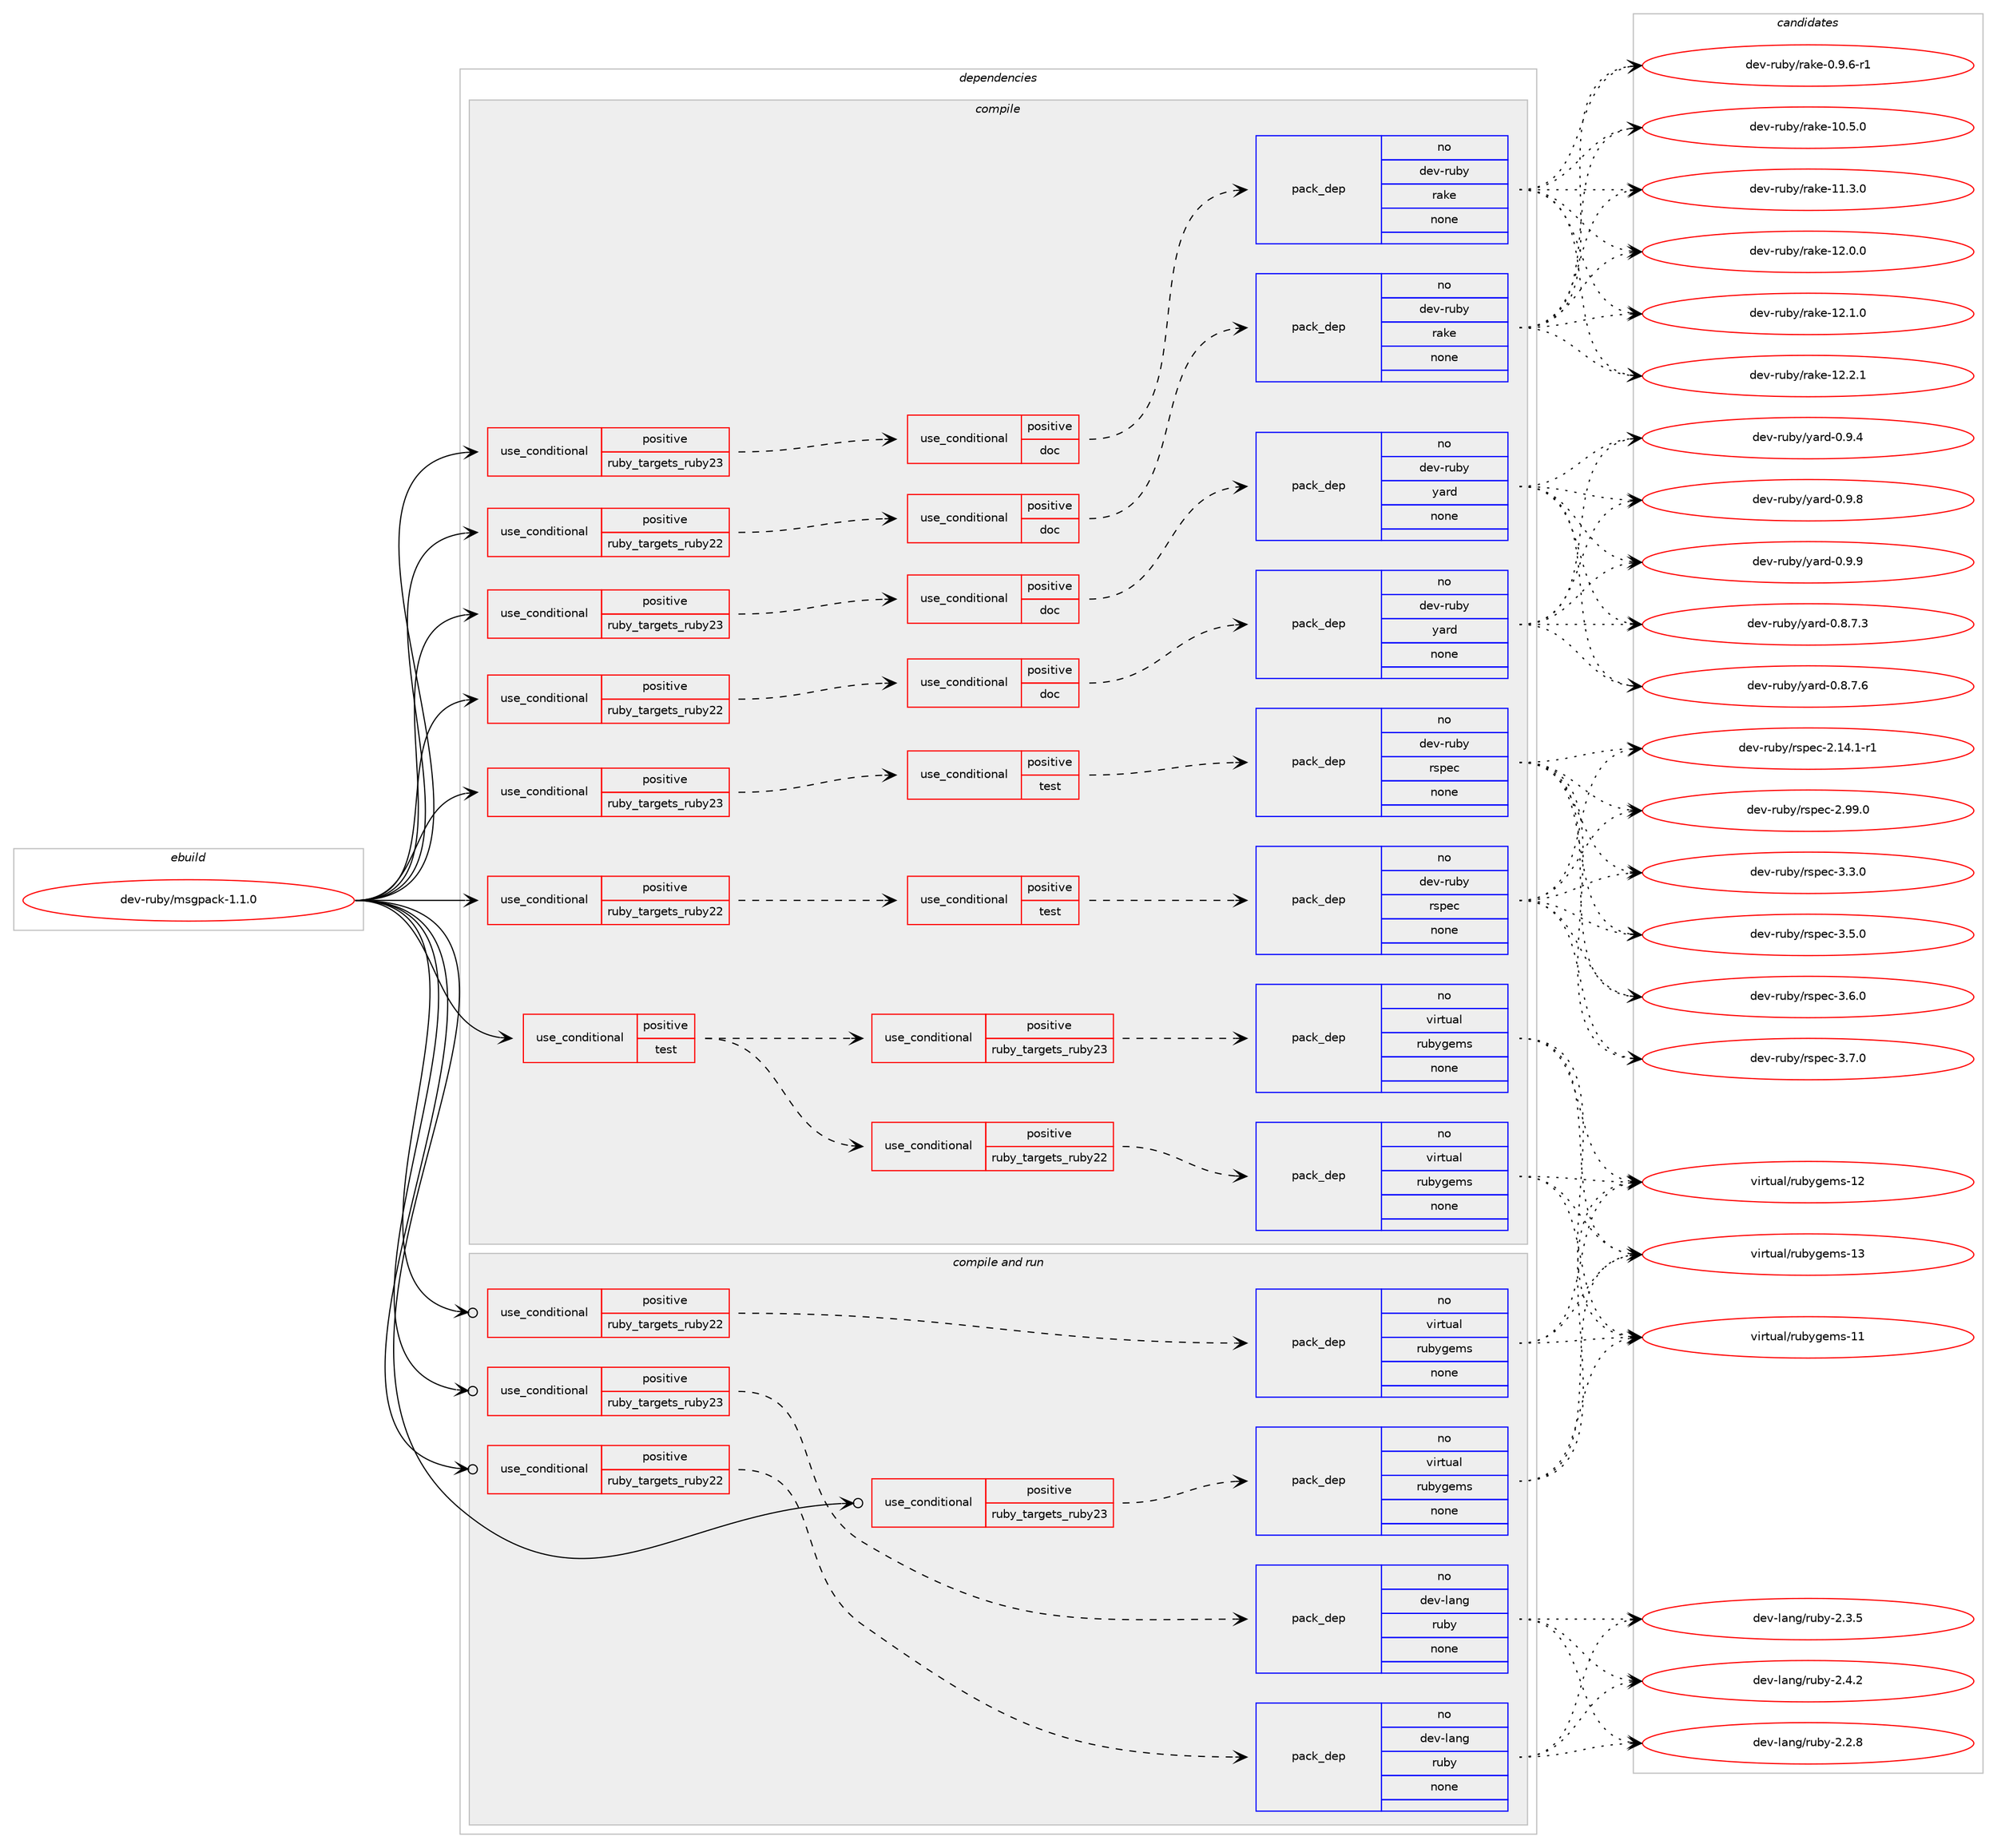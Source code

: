 digraph prolog {

# *************
# Graph options
# *************

newrank=true;
concentrate=true;
compound=true;
graph [rankdir=LR,fontname=Helvetica,fontsize=10,ranksep=1.5];#, ranksep=2.5, nodesep=0.2];
edge  [arrowhead=vee];
node  [fontname=Helvetica,fontsize=10];

# **********
# The ebuild
# **********

subgraph cluster_leftcol {
color=gray;
rank=same;
label=<<i>ebuild</i>>;
id [label="dev-ruby/msgpack-1.1.0", color=red, width=4, href="../dev-ruby/msgpack-1.1.0.svg"];
}

# ****************
# The dependencies
# ****************

subgraph cluster_midcol {
color=gray;
label=<<i>dependencies</i>>;
subgraph cluster_compile {
fillcolor="#eeeeee";
style=filled;
label=<<i>compile</i>>;
subgraph cond62457 {
dependency249025 [label=<<TABLE BORDER="0" CELLBORDER="1" CELLSPACING="0" CELLPADDING="4"><TR><TD ROWSPAN="3" CELLPADDING="10">use_conditional</TD></TR><TR><TD>positive</TD></TR><TR><TD>ruby_targets_ruby22</TD></TR></TABLE>>, shape=none, color=red];
subgraph cond62458 {
dependency249026 [label=<<TABLE BORDER="0" CELLBORDER="1" CELLSPACING="0" CELLPADDING="4"><TR><TD ROWSPAN="3" CELLPADDING="10">use_conditional</TD></TR><TR><TD>positive</TD></TR><TR><TD>doc</TD></TR></TABLE>>, shape=none, color=red];
subgraph pack182477 {
dependency249027 [label=<<TABLE BORDER="0" CELLBORDER="1" CELLSPACING="0" CELLPADDING="4" WIDTH="220"><TR><TD ROWSPAN="6" CELLPADDING="30">pack_dep</TD></TR><TR><TD WIDTH="110">no</TD></TR><TR><TD>dev-ruby</TD></TR><TR><TD>rake</TD></TR><TR><TD>none</TD></TR><TR><TD></TD></TR></TABLE>>, shape=none, color=blue];
}
dependency249026:e -> dependency249027:w [weight=20,style="dashed",arrowhead="vee"];
}
dependency249025:e -> dependency249026:w [weight=20,style="dashed",arrowhead="vee"];
}
id:e -> dependency249025:w [weight=20,style="solid",arrowhead="vee"];
subgraph cond62459 {
dependency249028 [label=<<TABLE BORDER="0" CELLBORDER="1" CELLSPACING="0" CELLPADDING="4"><TR><TD ROWSPAN="3" CELLPADDING="10">use_conditional</TD></TR><TR><TD>positive</TD></TR><TR><TD>ruby_targets_ruby22</TD></TR></TABLE>>, shape=none, color=red];
subgraph cond62460 {
dependency249029 [label=<<TABLE BORDER="0" CELLBORDER="1" CELLSPACING="0" CELLPADDING="4"><TR><TD ROWSPAN="3" CELLPADDING="10">use_conditional</TD></TR><TR><TD>positive</TD></TR><TR><TD>doc</TD></TR></TABLE>>, shape=none, color=red];
subgraph pack182478 {
dependency249030 [label=<<TABLE BORDER="0" CELLBORDER="1" CELLSPACING="0" CELLPADDING="4" WIDTH="220"><TR><TD ROWSPAN="6" CELLPADDING="30">pack_dep</TD></TR><TR><TD WIDTH="110">no</TD></TR><TR><TD>dev-ruby</TD></TR><TR><TD>yard</TD></TR><TR><TD>none</TD></TR><TR><TD></TD></TR></TABLE>>, shape=none, color=blue];
}
dependency249029:e -> dependency249030:w [weight=20,style="dashed",arrowhead="vee"];
}
dependency249028:e -> dependency249029:w [weight=20,style="dashed",arrowhead="vee"];
}
id:e -> dependency249028:w [weight=20,style="solid",arrowhead="vee"];
subgraph cond62461 {
dependency249031 [label=<<TABLE BORDER="0" CELLBORDER="1" CELLSPACING="0" CELLPADDING="4"><TR><TD ROWSPAN="3" CELLPADDING="10">use_conditional</TD></TR><TR><TD>positive</TD></TR><TR><TD>ruby_targets_ruby22</TD></TR></TABLE>>, shape=none, color=red];
subgraph cond62462 {
dependency249032 [label=<<TABLE BORDER="0" CELLBORDER="1" CELLSPACING="0" CELLPADDING="4"><TR><TD ROWSPAN="3" CELLPADDING="10">use_conditional</TD></TR><TR><TD>positive</TD></TR><TR><TD>test</TD></TR></TABLE>>, shape=none, color=red];
subgraph pack182479 {
dependency249033 [label=<<TABLE BORDER="0" CELLBORDER="1" CELLSPACING="0" CELLPADDING="4" WIDTH="220"><TR><TD ROWSPAN="6" CELLPADDING="30">pack_dep</TD></TR><TR><TD WIDTH="110">no</TD></TR><TR><TD>dev-ruby</TD></TR><TR><TD>rspec</TD></TR><TR><TD>none</TD></TR><TR><TD></TD></TR></TABLE>>, shape=none, color=blue];
}
dependency249032:e -> dependency249033:w [weight=20,style="dashed",arrowhead="vee"];
}
dependency249031:e -> dependency249032:w [weight=20,style="dashed",arrowhead="vee"];
}
id:e -> dependency249031:w [weight=20,style="solid",arrowhead="vee"];
subgraph cond62463 {
dependency249034 [label=<<TABLE BORDER="0" CELLBORDER="1" CELLSPACING="0" CELLPADDING="4"><TR><TD ROWSPAN="3" CELLPADDING="10">use_conditional</TD></TR><TR><TD>positive</TD></TR><TR><TD>ruby_targets_ruby23</TD></TR></TABLE>>, shape=none, color=red];
subgraph cond62464 {
dependency249035 [label=<<TABLE BORDER="0" CELLBORDER="1" CELLSPACING="0" CELLPADDING="4"><TR><TD ROWSPAN="3" CELLPADDING="10">use_conditional</TD></TR><TR><TD>positive</TD></TR><TR><TD>doc</TD></TR></TABLE>>, shape=none, color=red];
subgraph pack182480 {
dependency249036 [label=<<TABLE BORDER="0" CELLBORDER="1" CELLSPACING="0" CELLPADDING="4" WIDTH="220"><TR><TD ROWSPAN="6" CELLPADDING="30">pack_dep</TD></TR><TR><TD WIDTH="110">no</TD></TR><TR><TD>dev-ruby</TD></TR><TR><TD>rake</TD></TR><TR><TD>none</TD></TR><TR><TD></TD></TR></TABLE>>, shape=none, color=blue];
}
dependency249035:e -> dependency249036:w [weight=20,style="dashed",arrowhead="vee"];
}
dependency249034:e -> dependency249035:w [weight=20,style="dashed",arrowhead="vee"];
}
id:e -> dependency249034:w [weight=20,style="solid",arrowhead="vee"];
subgraph cond62465 {
dependency249037 [label=<<TABLE BORDER="0" CELLBORDER="1" CELLSPACING="0" CELLPADDING="4"><TR><TD ROWSPAN="3" CELLPADDING="10">use_conditional</TD></TR><TR><TD>positive</TD></TR><TR><TD>ruby_targets_ruby23</TD></TR></TABLE>>, shape=none, color=red];
subgraph cond62466 {
dependency249038 [label=<<TABLE BORDER="0" CELLBORDER="1" CELLSPACING="0" CELLPADDING="4"><TR><TD ROWSPAN="3" CELLPADDING="10">use_conditional</TD></TR><TR><TD>positive</TD></TR><TR><TD>doc</TD></TR></TABLE>>, shape=none, color=red];
subgraph pack182481 {
dependency249039 [label=<<TABLE BORDER="0" CELLBORDER="1" CELLSPACING="0" CELLPADDING="4" WIDTH="220"><TR><TD ROWSPAN="6" CELLPADDING="30">pack_dep</TD></TR><TR><TD WIDTH="110">no</TD></TR><TR><TD>dev-ruby</TD></TR><TR><TD>yard</TD></TR><TR><TD>none</TD></TR><TR><TD></TD></TR></TABLE>>, shape=none, color=blue];
}
dependency249038:e -> dependency249039:w [weight=20,style="dashed",arrowhead="vee"];
}
dependency249037:e -> dependency249038:w [weight=20,style="dashed",arrowhead="vee"];
}
id:e -> dependency249037:w [weight=20,style="solid",arrowhead="vee"];
subgraph cond62467 {
dependency249040 [label=<<TABLE BORDER="0" CELLBORDER="1" CELLSPACING="0" CELLPADDING="4"><TR><TD ROWSPAN="3" CELLPADDING="10">use_conditional</TD></TR><TR><TD>positive</TD></TR><TR><TD>ruby_targets_ruby23</TD></TR></TABLE>>, shape=none, color=red];
subgraph cond62468 {
dependency249041 [label=<<TABLE BORDER="0" CELLBORDER="1" CELLSPACING="0" CELLPADDING="4"><TR><TD ROWSPAN="3" CELLPADDING="10">use_conditional</TD></TR><TR><TD>positive</TD></TR><TR><TD>test</TD></TR></TABLE>>, shape=none, color=red];
subgraph pack182482 {
dependency249042 [label=<<TABLE BORDER="0" CELLBORDER="1" CELLSPACING="0" CELLPADDING="4" WIDTH="220"><TR><TD ROWSPAN="6" CELLPADDING="30">pack_dep</TD></TR><TR><TD WIDTH="110">no</TD></TR><TR><TD>dev-ruby</TD></TR><TR><TD>rspec</TD></TR><TR><TD>none</TD></TR><TR><TD></TD></TR></TABLE>>, shape=none, color=blue];
}
dependency249041:e -> dependency249042:w [weight=20,style="dashed",arrowhead="vee"];
}
dependency249040:e -> dependency249041:w [weight=20,style="dashed",arrowhead="vee"];
}
id:e -> dependency249040:w [weight=20,style="solid",arrowhead="vee"];
subgraph cond62469 {
dependency249043 [label=<<TABLE BORDER="0" CELLBORDER="1" CELLSPACING="0" CELLPADDING="4"><TR><TD ROWSPAN="3" CELLPADDING="10">use_conditional</TD></TR><TR><TD>positive</TD></TR><TR><TD>test</TD></TR></TABLE>>, shape=none, color=red];
subgraph cond62470 {
dependency249044 [label=<<TABLE BORDER="0" CELLBORDER="1" CELLSPACING="0" CELLPADDING="4"><TR><TD ROWSPAN="3" CELLPADDING="10">use_conditional</TD></TR><TR><TD>positive</TD></TR><TR><TD>ruby_targets_ruby22</TD></TR></TABLE>>, shape=none, color=red];
subgraph pack182483 {
dependency249045 [label=<<TABLE BORDER="0" CELLBORDER="1" CELLSPACING="0" CELLPADDING="4" WIDTH="220"><TR><TD ROWSPAN="6" CELLPADDING="30">pack_dep</TD></TR><TR><TD WIDTH="110">no</TD></TR><TR><TD>virtual</TD></TR><TR><TD>rubygems</TD></TR><TR><TD>none</TD></TR><TR><TD></TD></TR></TABLE>>, shape=none, color=blue];
}
dependency249044:e -> dependency249045:w [weight=20,style="dashed",arrowhead="vee"];
}
dependency249043:e -> dependency249044:w [weight=20,style="dashed",arrowhead="vee"];
subgraph cond62471 {
dependency249046 [label=<<TABLE BORDER="0" CELLBORDER="1" CELLSPACING="0" CELLPADDING="4"><TR><TD ROWSPAN="3" CELLPADDING="10">use_conditional</TD></TR><TR><TD>positive</TD></TR><TR><TD>ruby_targets_ruby23</TD></TR></TABLE>>, shape=none, color=red];
subgraph pack182484 {
dependency249047 [label=<<TABLE BORDER="0" CELLBORDER="1" CELLSPACING="0" CELLPADDING="4" WIDTH="220"><TR><TD ROWSPAN="6" CELLPADDING="30">pack_dep</TD></TR><TR><TD WIDTH="110">no</TD></TR><TR><TD>virtual</TD></TR><TR><TD>rubygems</TD></TR><TR><TD>none</TD></TR><TR><TD></TD></TR></TABLE>>, shape=none, color=blue];
}
dependency249046:e -> dependency249047:w [weight=20,style="dashed",arrowhead="vee"];
}
dependency249043:e -> dependency249046:w [weight=20,style="dashed",arrowhead="vee"];
}
id:e -> dependency249043:w [weight=20,style="solid",arrowhead="vee"];
}
subgraph cluster_compileandrun {
fillcolor="#eeeeee";
style=filled;
label=<<i>compile and run</i>>;
subgraph cond62472 {
dependency249048 [label=<<TABLE BORDER="0" CELLBORDER="1" CELLSPACING="0" CELLPADDING="4"><TR><TD ROWSPAN="3" CELLPADDING="10">use_conditional</TD></TR><TR><TD>positive</TD></TR><TR><TD>ruby_targets_ruby22</TD></TR></TABLE>>, shape=none, color=red];
subgraph pack182485 {
dependency249049 [label=<<TABLE BORDER="0" CELLBORDER="1" CELLSPACING="0" CELLPADDING="4" WIDTH="220"><TR><TD ROWSPAN="6" CELLPADDING="30">pack_dep</TD></TR><TR><TD WIDTH="110">no</TD></TR><TR><TD>dev-lang</TD></TR><TR><TD>ruby</TD></TR><TR><TD>none</TD></TR><TR><TD></TD></TR></TABLE>>, shape=none, color=blue];
}
dependency249048:e -> dependency249049:w [weight=20,style="dashed",arrowhead="vee"];
}
id:e -> dependency249048:w [weight=20,style="solid",arrowhead="odotvee"];
subgraph cond62473 {
dependency249050 [label=<<TABLE BORDER="0" CELLBORDER="1" CELLSPACING="0" CELLPADDING="4"><TR><TD ROWSPAN="3" CELLPADDING="10">use_conditional</TD></TR><TR><TD>positive</TD></TR><TR><TD>ruby_targets_ruby22</TD></TR></TABLE>>, shape=none, color=red];
subgraph pack182486 {
dependency249051 [label=<<TABLE BORDER="0" CELLBORDER="1" CELLSPACING="0" CELLPADDING="4" WIDTH="220"><TR><TD ROWSPAN="6" CELLPADDING="30">pack_dep</TD></TR><TR><TD WIDTH="110">no</TD></TR><TR><TD>virtual</TD></TR><TR><TD>rubygems</TD></TR><TR><TD>none</TD></TR><TR><TD></TD></TR></TABLE>>, shape=none, color=blue];
}
dependency249050:e -> dependency249051:w [weight=20,style="dashed",arrowhead="vee"];
}
id:e -> dependency249050:w [weight=20,style="solid",arrowhead="odotvee"];
subgraph cond62474 {
dependency249052 [label=<<TABLE BORDER="0" CELLBORDER="1" CELLSPACING="0" CELLPADDING="4"><TR><TD ROWSPAN="3" CELLPADDING="10">use_conditional</TD></TR><TR><TD>positive</TD></TR><TR><TD>ruby_targets_ruby23</TD></TR></TABLE>>, shape=none, color=red];
subgraph pack182487 {
dependency249053 [label=<<TABLE BORDER="0" CELLBORDER="1" CELLSPACING="0" CELLPADDING="4" WIDTH="220"><TR><TD ROWSPAN="6" CELLPADDING="30">pack_dep</TD></TR><TR><TD WIDTH="110">no</TD></TR><TR><TD>dev-lang</TD></TR><TR><TD>ruby</TD></TR><TR><TD>none</TD></TR><TR><TD></TD></TR></TABLE>>, shape=none, color=blue];
}
dependency249052:e -> dependency249053:w [weight=20,style="dashed",arrowhead="vee"];
}
id:e -> dependency249052:w [weight=20,style="solid",arrowhead="odotvee"];
subgraph cond62475 {
dependency249054 [label=<<TABLE BORDER="0" CELLBORDER="1" CELLSPACING="0" CELLPADDING="4"><TR><TD ROWSPAN="3" CELLPADDING="10">use_conditional</TD></TR><TR><TD>positive</TD></TR><TR><TD>ruby_targets_ruby23</TD></TR></TABLE>>, shape=none, color=red];
subgraph pack182488 {
dependency249055 [label=<<TABLE BORDER="0" CELLBORDER="1" CELLSPACING="0" CELLPADDING="4" WIDTH="220"><TR><TD ROWSPAN="6" CELLPADDING="30">pack_dep</TD></TR><TR><TD WIDTH="110">no</TD></TR><TR><TD>virtual</TD></TR><TR><TD>rubygems</TD></TR><TR><TD>none</TD></TR><TR><TD></TD></TR></TABLE>>, shape=none, color=blue];
}
dependency249054:e -> dependency249055:w [weight=20,style="dashed",arrowhead="vee"];
}
id:e -> dependency249054:w [weight=20,style="solid",arrowhead="odotvee"];
}
subgraph cluster_run {
fillcolor="#eeeeee";
style=filled;
label=<<i>run</i>>;
}
}

# **************
# The candidates
# **************

subgraph cluster_choices {
rank=same;
color=gray;
label=<<i>candidates</i>>;

subgraph choice182477 {
color=black;
nodesep=1;
choice100101118451141179812147114971071014548465746544511449 [label="dev-ruby/rake-0.9.6-r1", color=red, width=4,href="../dev-ruby/rake-0.9.6-r1.svg"];
choice1001011184511411798121471149710710145494846534648 [label="dev-ruby/rake-10.5.0", color=red, width=4,href="../dev-ruby/rake-10.5.0.svg"];
choice1001011184511411798121471149710710145494946514648 [label="dev-ruby/rake-11.3.0", color=red, width=4,href="../dev-ruby/rake-11.3.0.svg"];
choice1001011184511411798121471149710710145495046484648 [label="dev-ruby/rake-12.0.0", color=red, width=4,href="../dev-ruby/rake-12.0.0.svg"];
choice1001011184511411798121471149710710145495046494648 [label="dev-ruby/rake-12.1.0", color=red, width=4,href="../dev-ruby/rake-12.1.0.svg"];
choice1001011184511411798121471149710710145495046504649 [label="dev-ruby/rake-12.2.1", color=red, width=4,href="../dev-ruby/rake-12.2.1.svg"];
dependency249027:e -> choice100101118451141179812147114971071014548465746544511449:w [style=dotted,weight="100"];
dependency249027:e -> choice1001011184511411798121471149710710145494846534648:w [style=dotted,weight="100"];
dependency249027:e -> choice1001011184511411798121471149710710145494946514648:w [style=dotted,weight="100"];
dependency249027:e -> choice1001011184511411798121471149710710145495046484648:w [style=dotted,weight="100"];
dependency249027:e -> choice1001011184511411798121471149710710145495046494648:w [style=dotted,weight="100"];
dependency249027:e -> choice1001011184511411798121471149710710145495046504649:w [style=dotted,weight="100"];
}
subgraph choice182478 {
color=black;
nodesep=1;
choice100101118451141179812147121971141004548465646554651 [label="dev-ruby/yard-0.8.7.3", color=red, width=4,href="../dev-ruby/yard-0.8.7.3.svg"];
choice100101118451141179812147121971141004548465646554654 [label="dev-ruby/yard-0.8.7.6", color=red, width=4,href="../dev-ruby/yard-0.8.7.6.svg"];
choice10010111845114117981214712197114100454846574652 [label="dev-ruby/yard-0.9.4", color=red, width=4,href="../dev-ruby/yard-0.9.4.svg"];
choice10010111845114117981214712197114100454846574656 [label="dev-ruby/yard-0.9.8", color=red, width=4,href="../dev-ruby/yard-0.9.8.svg"];
choice10010111845114117981214712197114100454846574657 [label="dev-ruby/yard-0.9.9", color=red, width=4,href="../dev-ruby/yard-0.9.9.svg"];
dependency249030:e -> choice100101118451141179812147121971141004548465646554651:w [style=dotted,weight="100"];
dependency249030:e -> choice100101118451141179812147121971141004548465646554654:w [style=dotted,weight="100"];
dependency249030:e -> choice10010111845114117981214712197114100454846574652:w [style=dotted,weight="100"];
dependency249030:e -> choice10010111845114117981214712197114100454846574656:w [style=dotted,weight="100"];
dependency249030:e -> choice10010111845114117981214712197114100454846574657:w [style=dotted,weight="100"];
}
subgraph choice182479 {
color=black;
nodesep=1;
choice10010111845114117981214711411511210199455046495246494511449 [label="dev-ruby/rspec-2.14.1-r1", color=red, width=4,href="../dev-ruby/rspec-2.14.1-r1.svg"];
choice1001011184511411798121471141151121019945504657574648 [label="dev-ruby/rspec-2.99.0", color=red, width=4,href="../dev-ruby/rspec-2.99.0.svg"];
choice10010111845114117981214711411511210199455146514648 [label="dev-ruby/rspec-3.3.0", color=red, width=4,href="../dev-ruby/rspec-3.3.0.svg"];
choice10010111845114117981214711411511210199455146534648 [label="dev-ruby/rspec-3.5.0", color=red, width=4,href="../dev-ruby/rspec-3.5.0.svg"];
choice10010111845114117981214711411511210199455146544648 [label="dev-ruby/rspec-3.6.0", color=red, width=4,href="../dev-ruby/rspec-3.6.0.svg"];
choice10010111845114117981214711411511210199455146554648 [label="dev-ruby/rspec-3.7.0", color=red, width=4,href="../dev-ruby/rspec-3.7.0.svg"];
dependency249033:e -> choice10010111845114117981214711411511210199455046495246494511449:w [style=dotted,weight="100"];
dependency249033:e -> choice1001011184511411798121471141151121019945504657574648:w [style=dotted,weight="100"];
dependency249033:e -> choice10010111845114117981214711411511210199455146514648:w [style=dotted,weight="100"];
dependency249033:e -> choice10010111845114117981214711411511210199455146534648:w [style=dotted,weight="100"];
dependency249033:e -> choice10010111845114117981214711411511210199455146544648:w [style=dotted,weight="100"];
dependency249033:e -> choice10010111845114117981214711411511210199455146554648:w [style=dotted,weight="100"];
}
subgraph choice182480 {
color=black;
nodesep=1;
choice100101118451141179812147114971071014548465746544511449 [label="dev-ruby/rake-0.9.6-r1", color=red, width=4,href="../dev-ruby/rake-0.9.6-r1.svg"];
choice1001011184511411798121471149710710145494846534648 [label="dev-ruby/rake-10.5.0", color=red, width=4,href="../dev-ruby/rake-10.5.0.svg"];
choice1001011184511411798121471149710710145494946514648 [label="dev-ruby/rake-11.3.0", color=red, width=4,href="../dev-ruby/rake-11.3.0.svg"];
choice1001011184511411798121471149710710145495046484648 [label="dev-ruby/rake-12.0.0", color=red, width=4,href="../dev-ruby/rake-12.0.0.svg"];
choice1001011184511411798121471149710710145495046494648 [label="dev-ruby/rake-12.1.0", color=red, width=4,href="../dev-ruby/rake-12.1.0.svg"];
choice1001011184511411798121471149710710145495046504649 [label="dev-ruby/rake-12.2.1", color=red, width=4,href="../dev-ruby/rake-12.2.1.svg"];
dependency249036:e -> choice100101118451141179812147114971071014548465746544511449:w [style=dotted,weight="100"];
dependency249036:e -> choice1001011184511411798121471149710710145494846534648:w [style=dotted,weight="100"];
dependency249036:e -> choice1001011184511411798121471149710710145494946514648:w [style=dotted,weight="100"];
dependency249036:e -> choice1001011184511411798121471149710710145495046484648:w [style=dotted,weight="100"];
dependency249036:e -> choice1001011184511411798121471149710710145495046494648:w [style=dotted,weight="100"];
dependency249036:e -> choice1001011184511411798121471149710710145495046504649:w [style=dotted,weight="100"];
}
subgraph choice182481 {
color=black;
nodesep=1;
choice100101118451141179812147121971141004548465646554651 [label="dev-ruby/yard-0.8.7.3", color=red, width=4,href="../dev-ruby/yard-0.8.7.3.svg"];
choice100101118451141179812147121971141004548465646554654 [label="dev-ruby/yard-0.8.7.6", color=red, width=4,href="../dev-ruby/yard-0.8.7.6.svg"];
choice10010111845114117981214712197114100454846574652 [label="dev-ruby/yard-0.9.4", color=red, width=4,href="../dev-ruby/yard-0.9.4.svg"];
choice10010111845114117981214712197114100454846574656 [label="dev-ruby/yard-0.9.8", color=red, width=4,href="../dev-ruby/yard-0.9.8.svg"];
choice10010111845114117981214712197114100454846574657 [label="dev-ruby/yard-0.9.9", color=red, width=4,href="../dev-ruby/yard-0.9.9.svg"];
dependency249039:e -> choice100101118451141179812147121971141004548465646554651:w [style=dotted,weight="100"];
dependency249039:e -> choice100101118451141179812147121971141004548465646554654:w [style=dotted,weight="100"];
dependency249039:e -> choice10010111845114117981214712197114100454846574652:w [style=dotted,weight="100"];
dependency249039:e -> choice10010111845114117981214712197114100454846574656:w [style=dotted,weight="100"];
dependency249039:e -> choice10010111845114117981214712197114100454846574657:w [style=dotted,weight="100"];
}
subgraph choice182482 {
color=black;
nodesep=1;
choice10010111845114117981214711411511210199455046495246494511449 [label="dev-ruby/rspec-2.14.1-r1", color=red, width=4,href="../dev-ruby/rspec-2.14.1-r1.svg"];
choice1001011184511411798121471141151121019945504657574648 [label="dev-ruby/rspec-2.99.0", color=red, width=4,href="../dev-ruby/rspec-2.99.0.svg"];
choice10010111845114117981214711411511210199455146514648 [label="dev-ruby/rspec-3.3.0", color=red, width=4,href="../dev-ruby/rspec-3.3.0.svg"];
choice10010111845114117981214711411511210199455146534648 [label="dev-ruby/rspec-3.5.0", color=red, width=4,href="../dev-ruby/rspec-3.5.0.svg"];
choice10010111845114117981214711411511210199455146544648 [label="dev-ruby/rspec-3.6.0", color=red, width=4,href="../dev-ruby/rspec-3.6.0.svg"];
choice10010111845114117981214711411511210199455146554648 [label="dev-ruby/rspec-3.7.0", color=red, width=4,href="../dev-ruby/rspec-3.7.0.svg"];
dependency249042:e -> choice10010111845114117981214711411511210199455046495246494511449:w [style=dotted,weight="100"];
dependency249042:e -> choice1001011184511411798121471141151121019945504657574648:w [style=dotted,weight="100"];
dependency249042:e -> choice10010111845114117981214711411511210199455146514648:w [style=dotted,weight="100"];
dependency249042:e -> choice10010111845114117981214711411511210199455146534648:w [style=dotted,weight="100"];
dependency249042:e -> choice10010111845114117981214711411511210199455146544648:w [style=dotted,weight="100"];
dependency249042:e -> choice10010111845114117981214711411511210199455146554648:w [style=dotted,weight="100"];
}
subgraph choice182483 {
color=black;
nodesep=1;
choice118105114116117971084711411798121103101109115454949 [label="virtual/rubygems-11", color=red, width=4,href="../virtual/rubygems-11.svg"];
choice118105114116117971084711411798121103101109115454950 [label="virtual/rubygems-12", color=red, width=4,href="../virtual/rubygems-12.svg"];
choice118105114116117971084711411798121103101109115454951 [label="virtual/rubygems-13", color=red, width=4,href="../virtual/rubygems-13.svg"];
dependency249045:e -> choice118105114116117971084711411798121103101109115454949:w [style=dotted,weight="100"];
dependency249045:e -> choice118105114116117971084711411798121103101109115454950:w [style=dotted,weight="100"];
dependency249045:e -> choice118105114116117971084711411798121103101109115454951:w [style=dotted,weight="100"];
}
subgraph choice182484 {
color=black;
nodesep=1;
choice118105114116117971084711411798121103101109115454949 [label="virtual/rubygems-11", color=red, width=4,href="../virtual/rubygems-11.svg"];
choice118105114116117971084711411798121103101109115454950 [label="virtual/rubygems-12", color=red, width=4,href="../virtual/rubygems-12.svg"];
choice118105114116117971084711411798121103101109115454951 [label="virtual/rubygems-13", color=red, width=4,href="../virtual/rubygems-13.svg"];
dependency249047:e -> choice118105114116117971084711411798121103101109115454949:w [style=dotted,weight="100"];
dependency249047:e -> choice118105114116117971084711411798121103101109115454950:w [style=dotted,weight="100"];
dependency249047:e -> choice118105114116117971084711411798121103101109115454951:w [style=dotted,weight="100"];
}
subgraph choice182485 {
color=black;
nodesep=1;
choice10010111845108971101034711411798121455046504656 [label="dev-lang/ruby-2.2.8", color=red, width=4,href="../dev-lang/ruby-2.2.8.svg"];
choice10010111845108971101034711411798121455046514653 [label="dev-lang/ruby-2.3.5", color=red, width=4,href="../dev-lang/ruby-2.3.5.svg"];
choice10010111845108971101034711411798121455046524650 [label="dev-lang/ruby-2.4.2", color=red, width=4,href="../dev-lang/ruby-2.4.2.svg"];
dependency249049:e -> choice10010111845108971101034711411798121455046504656:w [style=dotted,weight="100"];
dependency249049:e -> choice10010111845108971101034711411798121455046514653:w [style=dotted,weight="100"];
dependency249049:e -> choice10010111845108971101034711411798121455046524650:w [style=dotted,weight="100"];
}
subgraph choice182486 {
color=black;
nodesep=1;
choice118105114116117971084711411798121103101109115454949 [label="virtual/rubygems-11", color=red, width=4,href="../virtual/rubygems-11.svg"];
choice118105114116117971084711411798121103101109115454950 [label="virtual/rubygems-12", color=red, width=4,href="../virtual/rubygems-12.svg"];
choice118105114116117971084711411798121103101109115454951 [label="virtual/rubygems-13", color=red, width=4,href="../virtual/rubygems-13.svg"];
dependency249051:e -> choice118105114116117971084711411798121103101109115454949:w [style=dotted,weight="100"];
dependency249051:e -> choice118105114116117971084711411798121103101109115454950:w [style=dotted,weight="100"];
dependency249051:e -> choice118105114116117971084711411798121103101109115454951:w [style=dotted,weight="100"];
}
subgraph choice182487 {
color=black;
nodesep=1;
choice10010111845108971101034711411798121455046504656 [label="dev-lang/ruby-2.2.8", color=red, width=4,href="../dev-lang/ruby-2.2.8.svg"];
choice10010111845108971101034711411798121455046514653 [label="dev-lang/ruby-2.3.5", color=red, width=4,href="../dev-lang/ruby-2.3.5.svg"];
choice10010111845108971101034711411798121455046524650 [label="dev-lang/ruby-2.4.2", color=red, width=4,href="../dev-lang/ruby-2.4.2.svg"];
dependency249053:e -> choice10010111845108971101034711411798121455046504656:w [style=dotted,weight="100"];
dependency249053:e -> choice10010111845108971101034711411798121455046514653:w [style=dotted,weight="100"];
dependency249053:e -> choice10010111845108971101034711411798121455046524650:w [style=dotted,weight="100"];
}
subgraph choice182488 {
color=black;
nodesep=1;
choice118105114116117971084711411798121103101109115454949 [label="virtual/rubygems-11", color=red, width=4,href="../virtual/rubygems-11.svg"];
choice118105114116117971084711411798121103101109115454950 [label="virtual/rubygems-12", color=red, width=4,href="../virtual/rubygems-12.svg"];
choice118105114116117971084711411798121103101109115454951 [label="virtual/rubygems-13", color=red, width=4,href="../virtual/rubygems-13.svg"];
dependency249055:e -> choice118105114116117971084711411798121103101109115454949:w [style=dotted,weight="100"];
dependency249055:e -> choice118105114116117971084711411798121103101109115454950:w [style=dotted,weight="100"];
dependency249055:e -> choice118105114116117971084711411798121103101109115454951:w [style=dotted,weight="100"];
}
}

}
